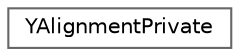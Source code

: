 digraph "Graphical Class Hierarchy"
{
 // LATEX_PDF_SIZE
  bgcolor="transparent";
  edge [fontname=Helvetica,fontsize=10,labelfontname=Helvetica,labelfontsize=10];
  node [fontname=Helvetica,fontsize=10,shape=box,height=0.2,width=0.4];
  rankdir="LR";
  Node0 [id="Node000000",label="YAlignmentPrivate",height=0.2,width=0.4,color="grey40", fillcolor="white", style="filled",URL="$structYAlignmentPrivate.html",tooltip=" "];
}
